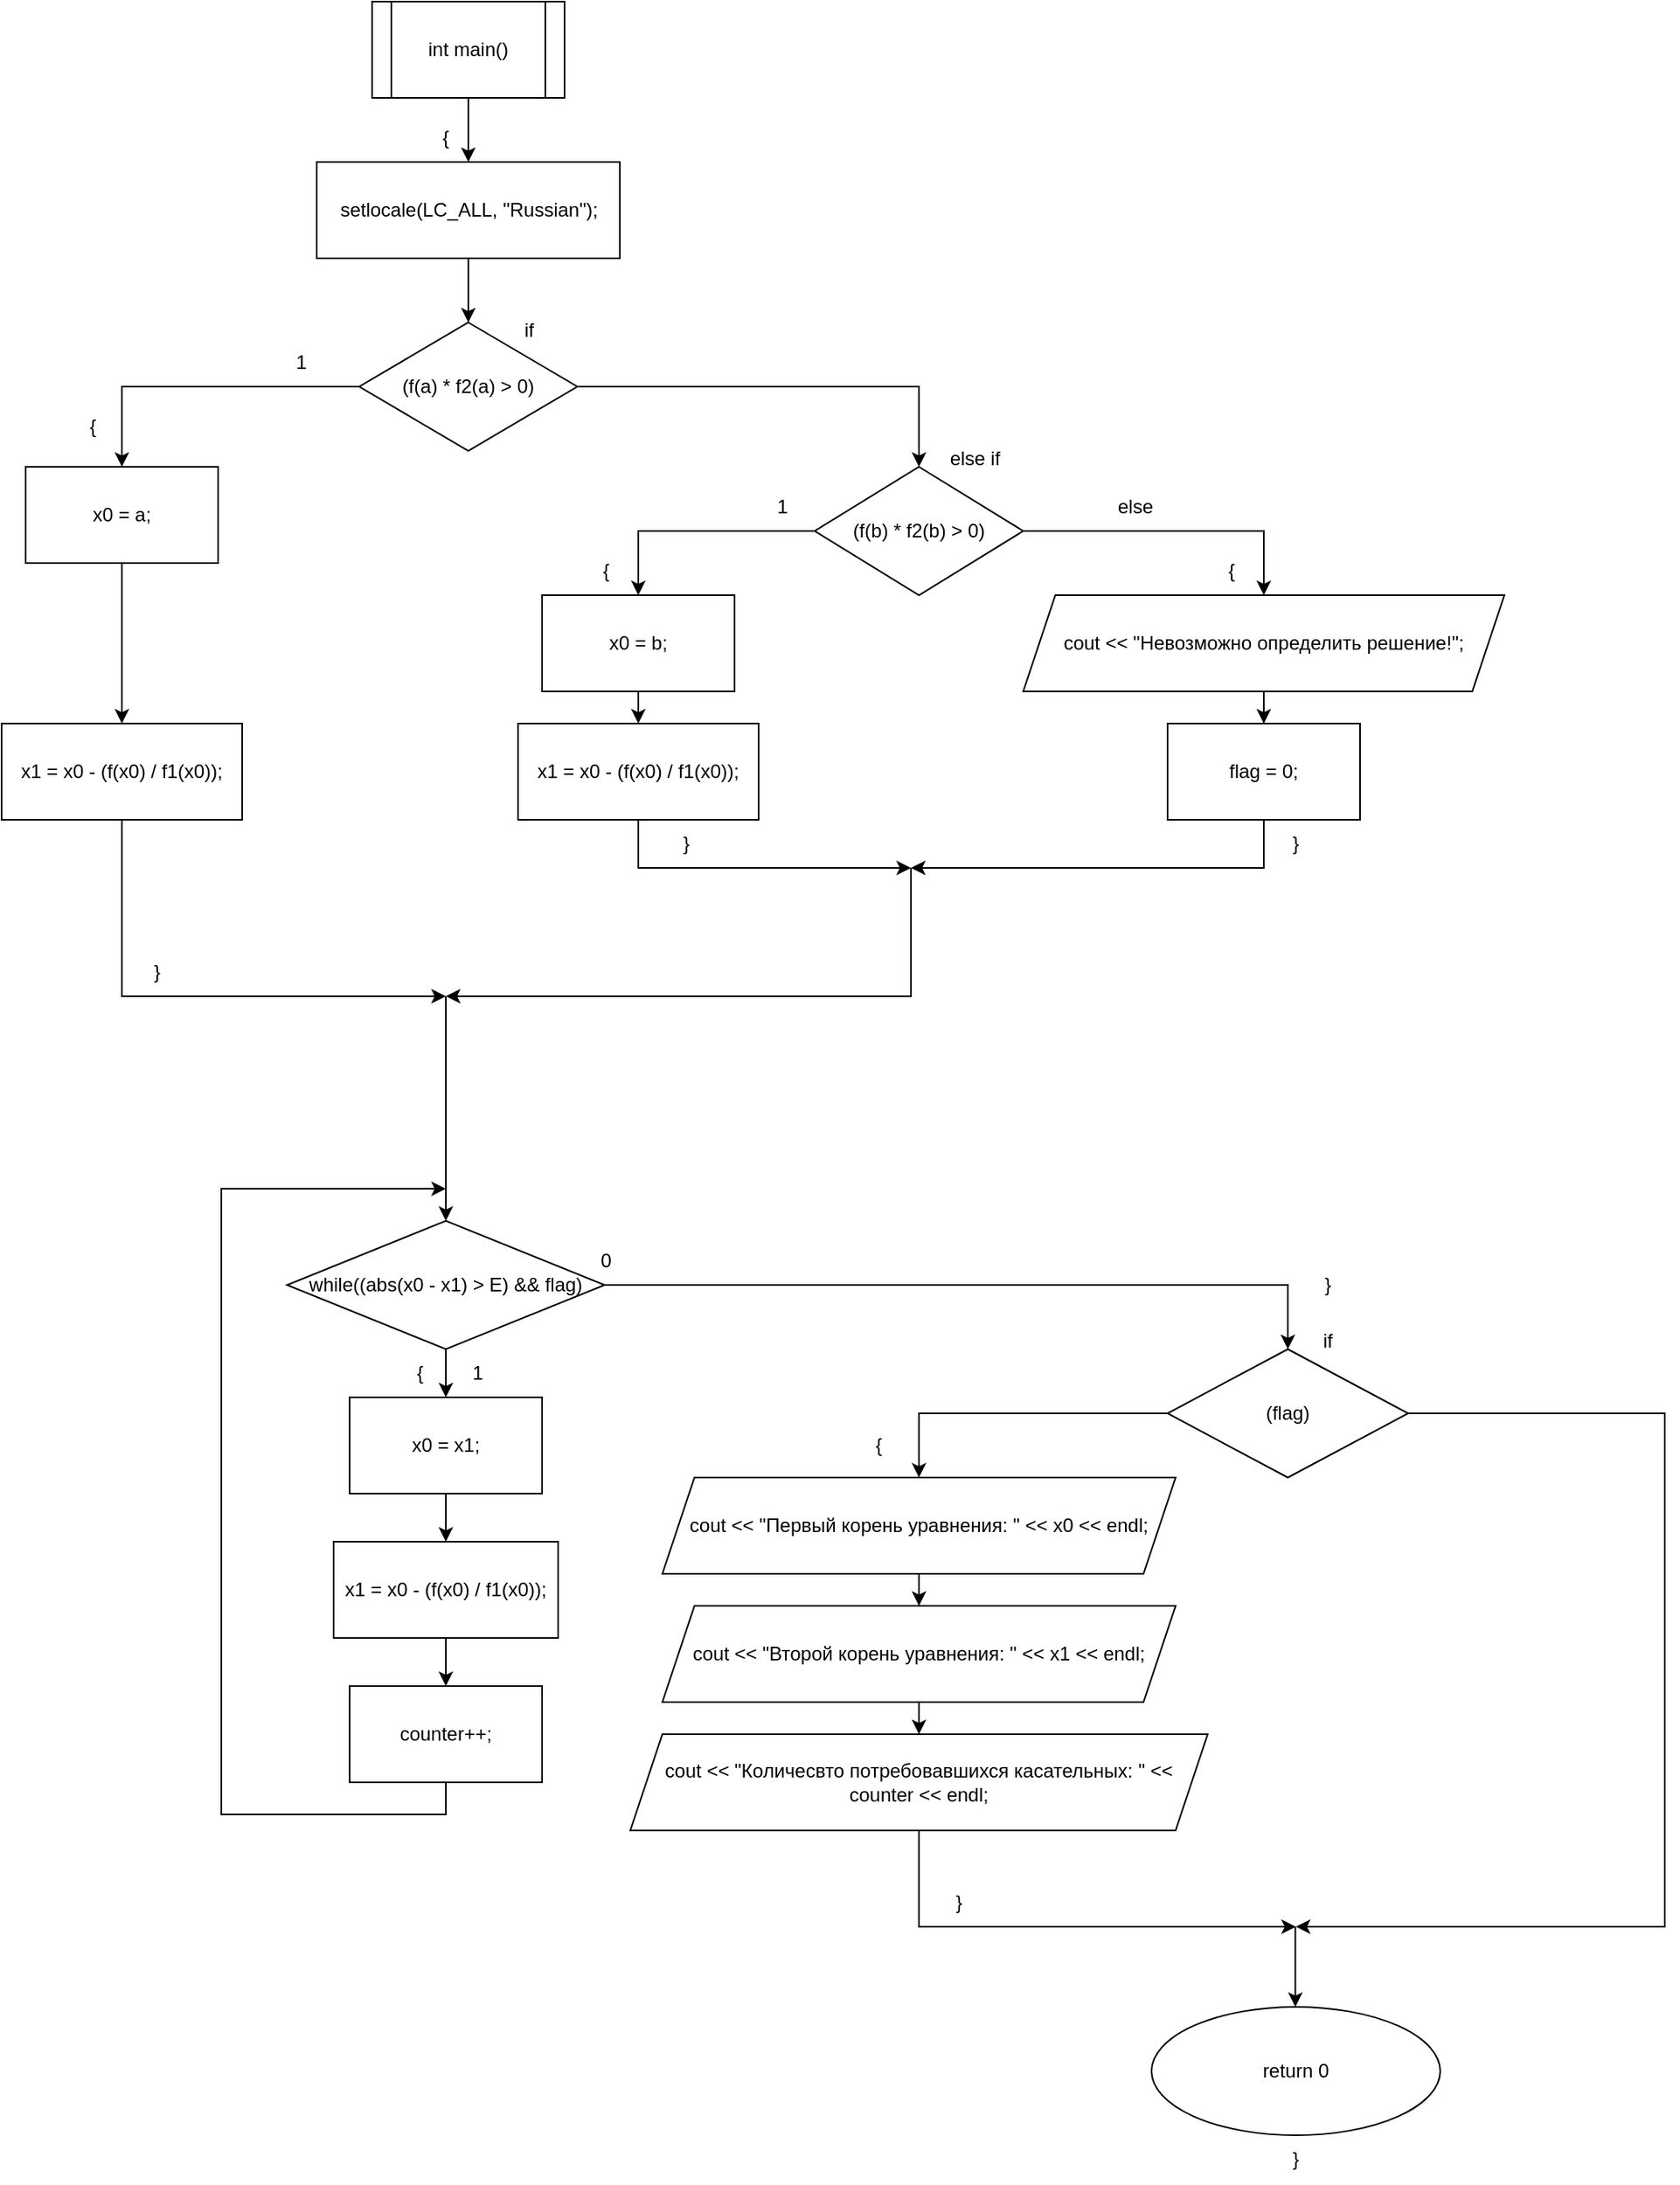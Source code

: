 <mxfile version="25.0.3">
  <diagram name="Страница — 1" id="x-xxQsOH4Sahcmo_FBKT">
    <mxGraphModel dx="1317" dy="1989" grid="1" gridSize="10" guides="1" tooltips="1" connect="1" arrows="1" fold="1" page="1" pageScale="1" pageWidth="827" pageHeight="1169" math="0" shadow="0">
      <root>
        <mxCell id="0" />
        <mxCell id="1" parent="0" />
        <mxCell id="QDjyOih1EVVHE-0kGznl-4" value="" style="edgeStyle=orthogonalEdgeStyle;rounded=0;orthogonalLoop=1;jettySize=auto;html=1;" edge="1" parent="1" source="QDjyOih1EVVHE-0kGznl-1" target="QDjyOih1EVVHE-0kGznl-3">
          <mxGeometry relative="1" as="geometry" />
        </mxCell>
        <mxCell id="QDjyOih1EVVHE-0kGznl-1" value="int main()" style="shape=process;whiteSpace=wrap;html=1;backgroundOutline=1;" vertex="1" parent="1">
          <mxGeometry x="354" y="-1160" width="120" height="60" as="geometry" />
        </mxCell>
        <mxCell id="QDjyOih1EVVHE-0kGznl-6" value="" style="edgeStyle=orthogonalEdgeStyle;rounded=0;orthogonalLoop=1;jettySize=auto;html=1;" edge="1" parent="1" source="QDjyOih1EVVHE-0kGznl-3" target="QDjyOih1EVVHE-0kGznl-5">
          <mxGeometry relative="1" as="geometry" />
        </mxCell>
        <mxCell id="QDjyOih1EVVHE-0kGznl-3" value="setlocale(LC_ALL, &quot;Russian&quot;);" style="whiteSpace=wrap;html=1;" vertex="1" parent="1">
          <mxGeometry x="319.5" y="-1060" width="189" height="60" as="geometry" />
        </mxCell>
        <mxCell id="QDjyOih1EVVHE-0kGznl-8" value="" style="edgeStyle=orthogonalEdgeStyle;rounded=0;orthogonalLoop=1;jettySize=auto;html=1;" edge="1" parent="1" source="QDjyOih1EVVHE-0kGznl-5" target="QDjyOih1EVVHE-0kGznl-7">
          <mxGeometry relative="1" as="geometry" />
        </mxCell>
        <mxCell id="QDjyOih1EVVHE-0kGznl-11" value="" style="edgeStyle=orthogonalEdgeStyle;rounded=0;orthogonalLoop=1;jettySize=auto;html=1;" edge="1" parent="1" source="QDjyOih1EVVHE-0kGznl-5" target="QDjyOih1EVVHE-0kGznl-10">
          <mxGeometry relative="1" as="geometry" />
        </mxCell>
        <mxCell id="QDjyOih1EVVHE-0kGznl-5" value="(f(a) * f2(a) &amp;gt; 0)" style="rhombus;whiteSpace=wrap;html=1;" vertex="1" parent="1">
          <mxGeometry x="346" y="-960" width="136" height="80" as="geometry" />
        </mxCell>
        <mxCell id="QDjyOih1EVVHE-0kGznl-13" value="" style="edgeStyle=orthogonalEdgeStyle;rounded=0;orthogonalLoop=1;jettySize=auto;html=1;entryX=0.5;entryY=0;entryDx=0;entryDy=0;" edge="1" parent="1" source="QDjyOih1EVVHE-0kGznl-7" target="QDjyOih1EVVHE-0kGznl-12">
          <mxGeometry relative="1" as="geometry" />
        </mxCell>
        <mxCell id="QDjyOih1EVVHE-0kGznl-15" value="" style="edgeStyle=orthogonalEdgeStyle;rounded=0;orthogonalLoop=1;jettySize=auto;html=1;exitX=1;exitY=0.5;exitDx=0;exitDy=0;" edge="1" parent="1" source="QDjyOih1EVVHE-0kGznl-7" target="QDjyOih1EVVHE-0kGznl-14">
          <mxGeometry relative="1" as="geometry" />
        </mxCell>
        <mxCell id="QDjyOih1EVVHE-0kGznl-7" value="(f(b) * f2(b) &amp;gt; 0)" style="rhombus;whiteSpace=wrap;html=1;" vertex="1" parent="1">
          <mxGeometry x="630" y="-870" width="130" height="80" as="geometry" />
        </mxCell>
        <mxCell id="QDjyOih1EVVHE-0kGznl-75" style="edgeStyle=orthogonalEdgeStyle;rounded=0;orthogonalLoop=1;jettySize=auto;html=1;entryX=0.5;entryY=0;entryDx=0;entryDy=0;" edge="1" parent="1" source="QDjyOih1EVVHE-0kGznl-10" target="QDjyOih1EVVHE-0kGznl-74">
          <mxGeometry relative="1" as="geometry" />
        </mxCell>
        <mxCell id="QDjyOih1EVVHE-0kGznl-10" value="x0 = a;" style="whiteSpace=wrap;html=1;" vertex="1" parent="1">
          <mxGeometry x="138" y="-870" width="120" height="60" as="geometry" />
        </mxCell>
        <mxCell id="QDjyOih1EVVHE-0kGznl-78" style="edgeStyle=orthogonalEdgeStyle;rounded=0;orthogonalLoop=1;jettySize=auto;html=1;exitX=0.5;exitY=1;exitDx=0;exitDy=0;entryX=0.5;entryY=0;entryDx=0;entryDy=0;" edge="1" parent="1" source="QDjyOih1EVVHE-0kGznl-12" target="QDjyOih1EVVHE-0kGznl-77">
          <mxGeometry relative="1" as="geometry" />
        </mxCell>
        <mxCell id="QDjyOih1EVVHE-0kGznl-12" value="x0 = b;" style="whiteSpace=wrap;html=1;" vertex="1" parent="1">
          <mxGeometry x="460" y="-790" width="120" height="60" as="geometry" />
        </mxCell>
        <mxCell id="QDjyOih1EVVHE-0kGznl-60" value="" style="edgeStyle=orthogonalEdgeStyle;rounded=0;orthogonalLoop=1;jettySize=auto;html=1;" edge="1" parent="1" source="QDjyOih1EVVHE-0kGznl-14" target="QDjyOih1EVVHE-0kGznl-59">
          <mxGeometry relative="1" as="geometry" />
        </mxCell>
        <mxCell id="QDjyOih1EVVHE-0kGznl-14" value="cout &amp;lt;&amp;lt; &quot;Невозможно определить решение!&quot;;" style="shape=parallelogram;perimeter=parallelogramPerimeter;whiteSpace=wrap;html=1;fixedSize=1;" vertex="1" parent="1">
          <mxGeometry x="760" y="-790" width="300" height="60" as="geometry" />
        </mxCell>
        <mxCell id="QDjyOih1EVVHE-0kGznl-19" value="" style="endArrow=classic;html=1;rounded=0;" edge="1" parent="1">
          <mxGeometry width="50" height="50" relative="1" as="geometry">
            <mxPoint x="690" y="-620" as="sourcePoint" />
            <mxPoint x="400" y="-540" as="targetPoint" />
            <Array as="points">
              <mxPoint x="690" y="-540" />
            </Array>
          </mxGeometry>
        </mxCell>
        <mxCell id="QDjyOih1EVVHE-0kGznl-20" value="{" style="text;html=1;align=center;verticalAlign=middle;whiteSpace=wrap;rounded=0;" vertex="1" parent="1">
          <mxGeometry x="370" y="-1090" width="60" height="30" as="geometry" />
        </mxCell>
        <mxCell id="QDjyOih1EVVHE-0kGznl-22" value="if" style="text;html=1;align=center;verticalAlign=middle;whiteSpace=wrap;rounded=0;" vertex="1" parent="1">
          <mxGeometry x="422" y="-970" width="60" height="30" as="geometry" />
        </mxCell>
        <mxCell id="QDjyOih1EVVHE-0kGznl-23" value="else if" style="text;html=1;align=center;verticalAlign=middle;whiteSpace=wrap;rounded=0;" vertex="1" parent="1">
          <mxGeometry x="700" y="-890" width="60" height="30" as="geometry" />
        </mxCell>
        <mxCell id="QDjyOih1EVVHE-0kGznl-24" value="else" style="text;html=1;align=center;verticalAlign=middle;whiteSpace=wrap;rounded=0;" vertex="1" parent="1">
          <mxGeometry x="800" y="-860" width="60" height="30" as="geometry" />
        </mxCell>
        <mxCell id="QDjyOih1EVVHE-0kGznl-25" value="1" style="text;html=1;align=center;verticalAlign=middle;whiteSpace=wrap;rounded=0;" vertex="1" parent="1">
          <mxGeometry x="280" y="-950" width="60" height="30" as="geometry" />
        </mxCell>
        <mxCell id="QDjyOih1EVVHE-0kGznl-26" value="1" style="text;html=1;align=center;verticalAlign=middle;whiteSpace=wrap;rounded=0;" vertex="1" parent="1">
          <mxGeometry x="580" y="-860" width="60" height="30" as="geometry" />
        </mxCell>
        <mxCell id="QDjyOih1EVVHE-0kGznl-30" value="" style="endArrow=classic;html=1;rounded=0;entryX=0.5;entryY=0;entryDx=0;entryDy=0;" edge="1" parent="1" target="QDjyOih1EVVHE-0kGznl-31">
          <mxGeometry width="50" height="50" relative="1" as="geometry">
            <mxPoint x="400" y="-540" as="sourcePoint" />
            <mxPoint x="400" y="-510" as="targetPoint" />
          </mxGeometry>
        </mxCell>
        <mxCell id="QDjyOih1EVVHE-0kGznl-34" value="" style="edgeStyle=orthogonalEdgeStyle;rounded=0;orthogonalLoop=1;jettySize=auto;html=1;" edge="1" parent="1" source="QDjyOih1EVVHE-0kGznl-31" target="QDjyOih1EVVHE-0kGznl-33">
          <mxGeometry relative="1" as="geometry" />
        </mxCell>
        <mxCell id="QDjyOih1EVVHE-0kGznl-45" value="" style="edgeStyle=orthogonalEdgeStyle;rounded=0;orthogonalLoop=1;jettySize=auto;html=1;entryX=0.5;entryY=0;entryDx=0;entryDy=0;" edge="1" parent="1" source="QDjyOih1EVVHE-0kGznl-31" target="QDjyOih1EVVHE-0kGznl-64">
          <mxGeometry relative="1" as="geometry">
            <mxPoint x="780" y="-280" as="targetPoint" />
          </mxGeometry>
        </mxCell>
        <mxCell id="QDjyOih1EVVHE-0kGznl-31" value="while((abs(x0 - x1) &amp;gt; E) &amp;amp;&amp;amp; flag)" style="rhombus;whiteSpace=wrap;html=1;rounded=0;" vertex="1" parent="1">
          <mxGeometry x="301" y="-400" width="198" height="80" as="geometry" />
        </mxCell>
        <mxCell id="QDjyOih1EVVHE-0kGznl-36" value="" style="edgeStyle=orthogonalEdgeStyle;rounded=0;orthogonalLoop=1;jettySize=auto;html=1;" edge="1" parent="1" source="QDjyOih1EVVHE-0kGznl-33" target="QDjyOih1EVVHE-0kGznl-35">
          <mxGeometry relative="1" as="geometry" />
        </mxCell>
        <mxCell id="QDjyOih1EVVHE-0kGznl-33" value="x0 = x1;" style="whiteSpace=wrap;html=1;rounded=0;" vertex="1" parent="1">
          <mxGeometry x="340" y="-290" width="120" height="60" as="geometry" />
        </mxCell>
        <mxCell id="QDjyOih1EVVHE-0kGznl-38" value="" style="edgeStyle=orthogonalEdgeStyle;rounded=0;orthogonalLoop=1;jettySize=auto;html=1;" edge="1" parent="1" source="QDjyOih1EVVHE-0kGznl-35" target="QDjyOih1EVVHE-0kGznl-37">
          <mxGeometry relative="1" as="geometry" />
        </mxCell>
        <mxCell id="QDjyOih1EVVHE-0kGznl-35" value="x1 = x0 - (f(x0) / f1(x0));" style="whiteSpace=wrap;html=1;rounded=0;" vertex="1" parent="1">
          <mxGeometry x="330" y="-200" width="140" height="60" as="geometry" />
        </mxCell>
        <mxCell id="QDjyOih1EVVHE-0kGznl-41" style="edgeStyle=orthogonalEdgeStyle;rounded=0;orthogonalLoop=1;jettySize=auto;html=1;exitX=0.5;exitY=1;exitDx=0;exitDy=0;" edge="1" parent="1" source="QDjyOih1EVVHE-0kGznl-37">
          <mxGeometry relative="1" as="geometry">
            <mxPoint x="400" y="-420" as="targetPoint" />
            <Array as="points">
              <mxPoint x="400" y="-30" />
              <mxPoint x="260" y="-30" />
              <mxPoint x="260" y="-420" />
            </Array>
          </mxGeometry>
        </mxCell>
        <mxCell id="QDjyOih1EVVHE-0kGznl-37" value="counter++;" style="whiteSpace=wrap;html=1;rounded=0;" vertex="1" parent="1">
          <mxGeometry x="340" y="-110" width="120" height="60" as="geometry" />
        </mxCell>
        <mxCell id="QDjyOih1EVVHE-0kGznl-49" value="" style="edgeStyle=orthogonalEdgeStyle;rounded=0;orthogonalLoop=1;jettySize=auto;html=1;" edge="1" parent="1" source="QDjyOih1EVVHE-0kGznl-44" target="QDjyOih1EVVHE-0kGznl-48">
          <mxGeometry relative="1" as="geometry" />
        </mxCell>
        <mxCell id="QDjyOih1EVVHE-0kGznl-44" value="cout &amp;lt;&amp;lt; &quot;Первый корень уравнения: &quot; &amp;lt;&amp;lt; x0 &amp;lt;&amp;lt; endl;" style="shape=parallelogram;perimeter=parallelogramPerimeter;whiteSpace=wrap;html=1;fixedSize=1;rounded=0;" vertex="1" parent="1">
          <mxGeometry x="535" y="-240" width="320" height="60" as="geometry" />
        </mxCell>
        <mxCell id="QDjyOih1EVVHE-0kGznl-51" value="" style="edgeStyle=orthogonalEdgeStyle;rounded=0;orthogonalLoop=1;jettySize=auto;html=1;" edge="1" parent="1" source="QDjyOih1EVVHE-0kGznl-48" target="QDjyOih1EVVHE-0kGznl-50">
          <mxGeometry relative="1" as="geometry" />
        </mxCell>
        <mxCell id="QDjyOih1EVVHE-0kGznl-48" value="cout &amp;lt;&amp;lt; &quot;Второй корень уравнения: &quot; &amp;lt;&amp;lt; x1 &amp;lt;&amp;lt; endl;" style="shape=parallelogram;perimeter=parallelogramPerimeter;whiteSpace=wrap;html=1;fixedSize=1;rounded=0;" vertex="1" parent="1">
          <mxGeometry x="535" y="-160" width="320" height="60" as="geometry" />
        </mxCell>
        <mxCell id="QDjyOih1EVVHE-0kGznl-67" style="edgeStyle=orthogonalEdgeStyle;rounded=0;orthogonalLoop=1;jettySize=auto;html=1;" edge="1" parent="1" source="QDjyOih1EVVHE-0kGznl-50">
          <mxGeometry relative="1" as="geometry">
            <mxPoint x="930" y="40" as="targetPoint" />
            <Array as="points">
              <mxPoint x="695" y="40" />
            </Array>
          </mxGeometry>
        </mxCell>
        <mxCell id="QDjyOih1EVVHE-0kGznl-50" value="cout &amp;lt;&amp;lt; &quot;Количесвто потребовавшихся касательных: &quot; &amp;lt;&amp;lt; counter &amp;lt;&amp;lt; endl;" style="shape=parallelogram;perimeter=parallelogramPerimeter;whiteSpace=wrap;html=1;fixedSize=1;rounded=0;" vertex="1" parent="1">
          <mxGeometry x="515" y="-80" width="360" height="60" as="geometry" />
        </mxCell>
        <mxCell id="QDjyOih1EVVHE-0kGznl-52" value="return 0" style="ellipse;whiteSpace=wrap;html=1;rounded=0;" vertex="1" parent="1">
          <mxGeometry x="840" y="90" width="180" height="80" as="geometry" />
        </mxCell>
        <mxCell id="QDjyOih1EVVHE-0kGznl-54" value="}" style="text;html=1;align=center;verticalAlign=middle;whiteSpace=wrap;rounded=0;" vertex="1" parent="1">
          <mxGeometry x="900" y="170" width="60" height="30" as="geometry" />
        </mxCell>
        <mxCell id="QDjyOih1EVVHE-0kGznl-55" value="1" style="text;html=1;align=center;verticalAlign=middle;whiteSpace=wrap;rounded=0;" vertex="1" parent="1">
          <mxGeometry x="390" y="-320" width="60" height="30" as="geometry" />
        </mxCell>
        <mxCell id="QDjyOih1EVVHE-0kGznl-56" value="0" style="text;html=1;align=center;verticalAlign=middle;whiteSpace=wrap;rounded=0;" vertex="1" parent="1">
          <mxGeometry x="470" y="-390" width="60" height="30" as="geometry" />
        </mxCell>
        <mxCell id="QDjyOih1EVVHE-0kGznl-57" value="{" style="text;html=1;align=center;verticalAlign=middle;whiteSpace=wrap;rounded=0;" vertex="1" parent="1">
          <mxGeometry x="354" y="-320" width="60" height="30" as="geometry" />
        </mxCell>
        <mxCell id="QDjyOih1EVVHE-0kGznl-58" value="}" style="text;html=1;align=center;verticalAlign=middle;whiteSpace=wrap;rounded=0;" vertex="1" parent="1">
          <mxGeometry x="920" y="-375" width="60" height="30" as="geometry" />
        </mxCell>
        <mxCell id="QDjyOih1EVVHE-0kGznl-61" style="edgeStyle=orthogonalEdgeStyle;rounded=0;orthogonalLoop=1;jettySize=auto;html=1;" edge="1" parent="1" source="QDjyOih1EVVHE-0kGznl-59">
          <mxGeometry relative="1" as="geometry">
            <mxPoint x="690" y="-620" as="targetPoint" />
            <Array as="points">
              <mxPoint x="910" y="-620" />
            </Array>
          </mxGeometry>
        </mxCell>
        <mxCell id="QDjyOih1EVVHE-0kGznl-59" value="flag = 0;" style="whiteSpace=wrap;html=1;" vertex="1" parent="1">
          <mxGeometry x="850" y="-710" width="120" height="60" as="geometry" />
        </mxCell>
        <mxCell id="QDjyOih1EVVHE-0kGznl-62" value="{" style="text;html=1;align=center;verticalAlign=middle;whiteSpace=wrap;rounded=0;" vertex="1" parent="1">
          <mxGeometry x="860" y="-820" width="60" height="30" as="geometry" />
        </mxCell>
        <mxCell id="QDjyOih1EVVHE-0kGznl-63" value="}" style="text;html=1;align=center;verticalAlign=middle;whiteSpace=wrap;rounded=0;" vertex="1" parent="1">
          <mxGeometry x="900" y="-650" width="60" height="30" as="geometry" />
        </mxCell>
        <mxCell id="QDjyOih1EVVHE-0kGznl-66" style="edgeStyle=orthogonalEdgeStyle;rounded=0;orthogonalLoop=1;jettySize=auto;html=1;entryX=0.5;entryY=0;entryDx=0;entryDy=0;exitX=0;exitY=0.5;exitDx=0;exitDy=0;" edge="1" parent="1" source="QDjyOih1EVVHE-0kGznl-64" target="QDjyOih1EVVHE-0kGznl-44">
          <mxGeometry relative="1" as="geometry" />
        </mxCell>
        <mxCell id="QDjyOih1EVVHE-0kGznl-68" style="edgeStyle=orthogonalEdgeStyle;rounded=0;orthogonalLoop=1;jettySize=auto;html=1;exitX=1;exitY=0.5;exitDx=0;exitDy=0;" edge="1" parent="1" source="QDjyOih1EVVHE-0kGznl-64">
          <mxGeometry relative="1" as="geometry">
            <mxPoint x="930" y="40" as="targetPoint" />
            <Array as="points">
              <mxPoint x="1160" y="-280" />
              <mxPoint x="1160" y="40" />
            </Array>
          </mxGeometry>
        </mxCell>
        <mxCell id="QDjyOih1EVVHE-0kGznl-64" value="(flag)" style="rhombus;whiteSpace=wrap;html=1;" vertex="1" parent="1">
          <mxGeometry x="850" y="-320" width="150" height="80" as="geometry" />
        </mxCell>
        <mxCell id="QDjyOih1EVVHE-0kGznl-69" value="" style="endArrow=classic;html=1;rounded=0;entryX=0.5;entryY=0;entryDx=0;entryDy=0;" edge="1" parent="1">
          <mxGeometry width="50" height="50" relative="1" as="geometry">
            <mxPoint x="929.67" y="40" as="sourcePoint" />
            <mxPoint x="929.67" y="90" as="targetPoint" />
            <Array as="points">
              <mxPoint x="929.67" y="50" />
              <mxPoint x="929.67" y="60" />
            </Array>
          </mxGeometry>
        </mxCell>
        <mxCell id="QDjyOih1EVVHE-0kGznl-70" value="if" style="text;html=1;align=center;verticalAlign=middle;whiteSpace=wrap;rounded=0;" vertex="1" parent="1">
          <mxGeometry x="920" y="-340" width="60" height="30" as="geometry" />
        </mxCell>
        <mxCell id="QDjyOih1EVVHE-0kGznl-71" value="{" style="text;html=1;align=center;verticalAlign=middle;whiteSpace=wrap;rounded=0;" vertex="1" parent="1">
          <mxGeometry x="640" y="-275" width="60" height="30" as="geometry" />
        </mxCell>
        <mxCell id="QDjyOih1EVVHE-0kGznl-73" value="}" style="text;html=1;align=center;verticalAlign=middle;whiteSpace=wrap;rounded=0;" vertex="1" parent="1">
          <mxGeometry x="690" y="10" width="60" height="30" as="geometry" />
        </mxCell>
        <mxCell id="QDjyOih1EVVHE-0kGznl-76" style="edgeStyle=orthogonalEdgeStyle;rounded=0;orthogonalLoop=1;jettySize=auto;html=1;exitX=0.5;exitY=1;exitDx=0;exitDy=0;" edge="1" parent="1" source="QDjyOih1EVVHE-0kGznl-74">
          <mxGeometry relative="1" as="geometry">
            <mxPoint x="400" y="-540" as="targetPoint" />
            <Array as="points">
              <mxPoint x="198" y="-540" />
            </Array>
          </mxGeometry>
        </mxCell>
        <mxCell id="QDjyOih1EVVHE-0kGznl-74" value="x1 = x0 - (f(x0) / f1(x0));" style="rounded=0;whiteSpace=wrap;html=1;" vertex="1" parent="1">
          <mxGeometry x="123" y="-710" width="150" height="60" as="geometry" />
        </mxCell>
        <mxCell id="QDjyOih1EVVHE-0kGznl-79" style="edgeStyle=orthogonalEdgeStyle;rounded=0;orthogonalLoop=1;jettySize=auto;html=1;exitX=0.5;exitY=1;exitDx=0;exitDy=0;" edge="1" parent="1" source="QDjyOih1EVVHE-0kGznl-77">
          <mxGeometry relative="1" as="geometry">
            <mxPoint x="690" y="-620" as="targetPoint" />
            <Array as="points">
              <mxPoint x="520" y="-620" />
            </Array>
          </mxGeometry>
        </mxCell>
        <mxCell id="QDjyOih1EVVHE-0kGznl-77" value="x1 = x0 - (f(x0) / f1(x0));" style="rounded=0;whiteSpace=wrap;html=1;" vertex="1" parent="1">
          <mxGeometry x="445" y="-710" width="150" height="60" as="geometry" />
        </mxCell>
        <mxCell id="QDjyOih1EVVHE-0kGznl-80" value="{" style="text;html=1;align=center;verticalAlign=middle;whiteSpace=wrap;rounded=0;" vertex="1" parent="1">
          <mxGeometry x="470" y="-820" width="60" height="30" as="geometry" />
        </mxCell>
        <mxCell id="QDjyOih1EVVHE-0kGznl-81" value="}" style="text;html=1;align=center;verticalAlign=middle;whiteSpace=wrap;rounded=0;" vertex="1" parent="1">
          <mxGeometry x="520" y="-650" width="60" height="30" as="geometry" />
        </mxCell>
        <mxCell id="QDjyOih1EVVHE-0kGznl-82" value="{" style="text;html=1;align=center;verticalAlign=middle;whiteSpace=wrap;rounded=0;" vertex="1" parent="1">
          <mxGeometry x="150" y="-910" width="60" height="30" as="geometry" />
        </mxCell>
        <mxCell id="QDjyOih1EVVHE-0kGznl-83" value="}" style="text;html=1;align=center;verticalAlign=middle;whiteSpace=wrap;rounded=0;" vertex="1" parent="1">
          <mxGeometry x="190" y="-570" width="60" height="30" as="geometry" />
        </mxCell>
      </root>
    </mxGraphModel>
  </diagram>
</mxfile>
